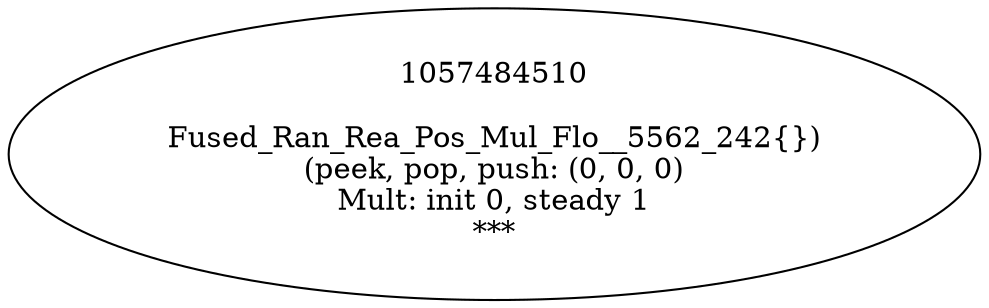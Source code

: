 digraph Flattend {
size = "8, 10.5";
1057484510 [ label="1057484510\n\nFused_Ran_Rea_Pos_Mul_Flo__5562_242{})\n(peek, pop, push: (0, 0, 0)\nMult: init 0, steady 1\n *** " ];
}
